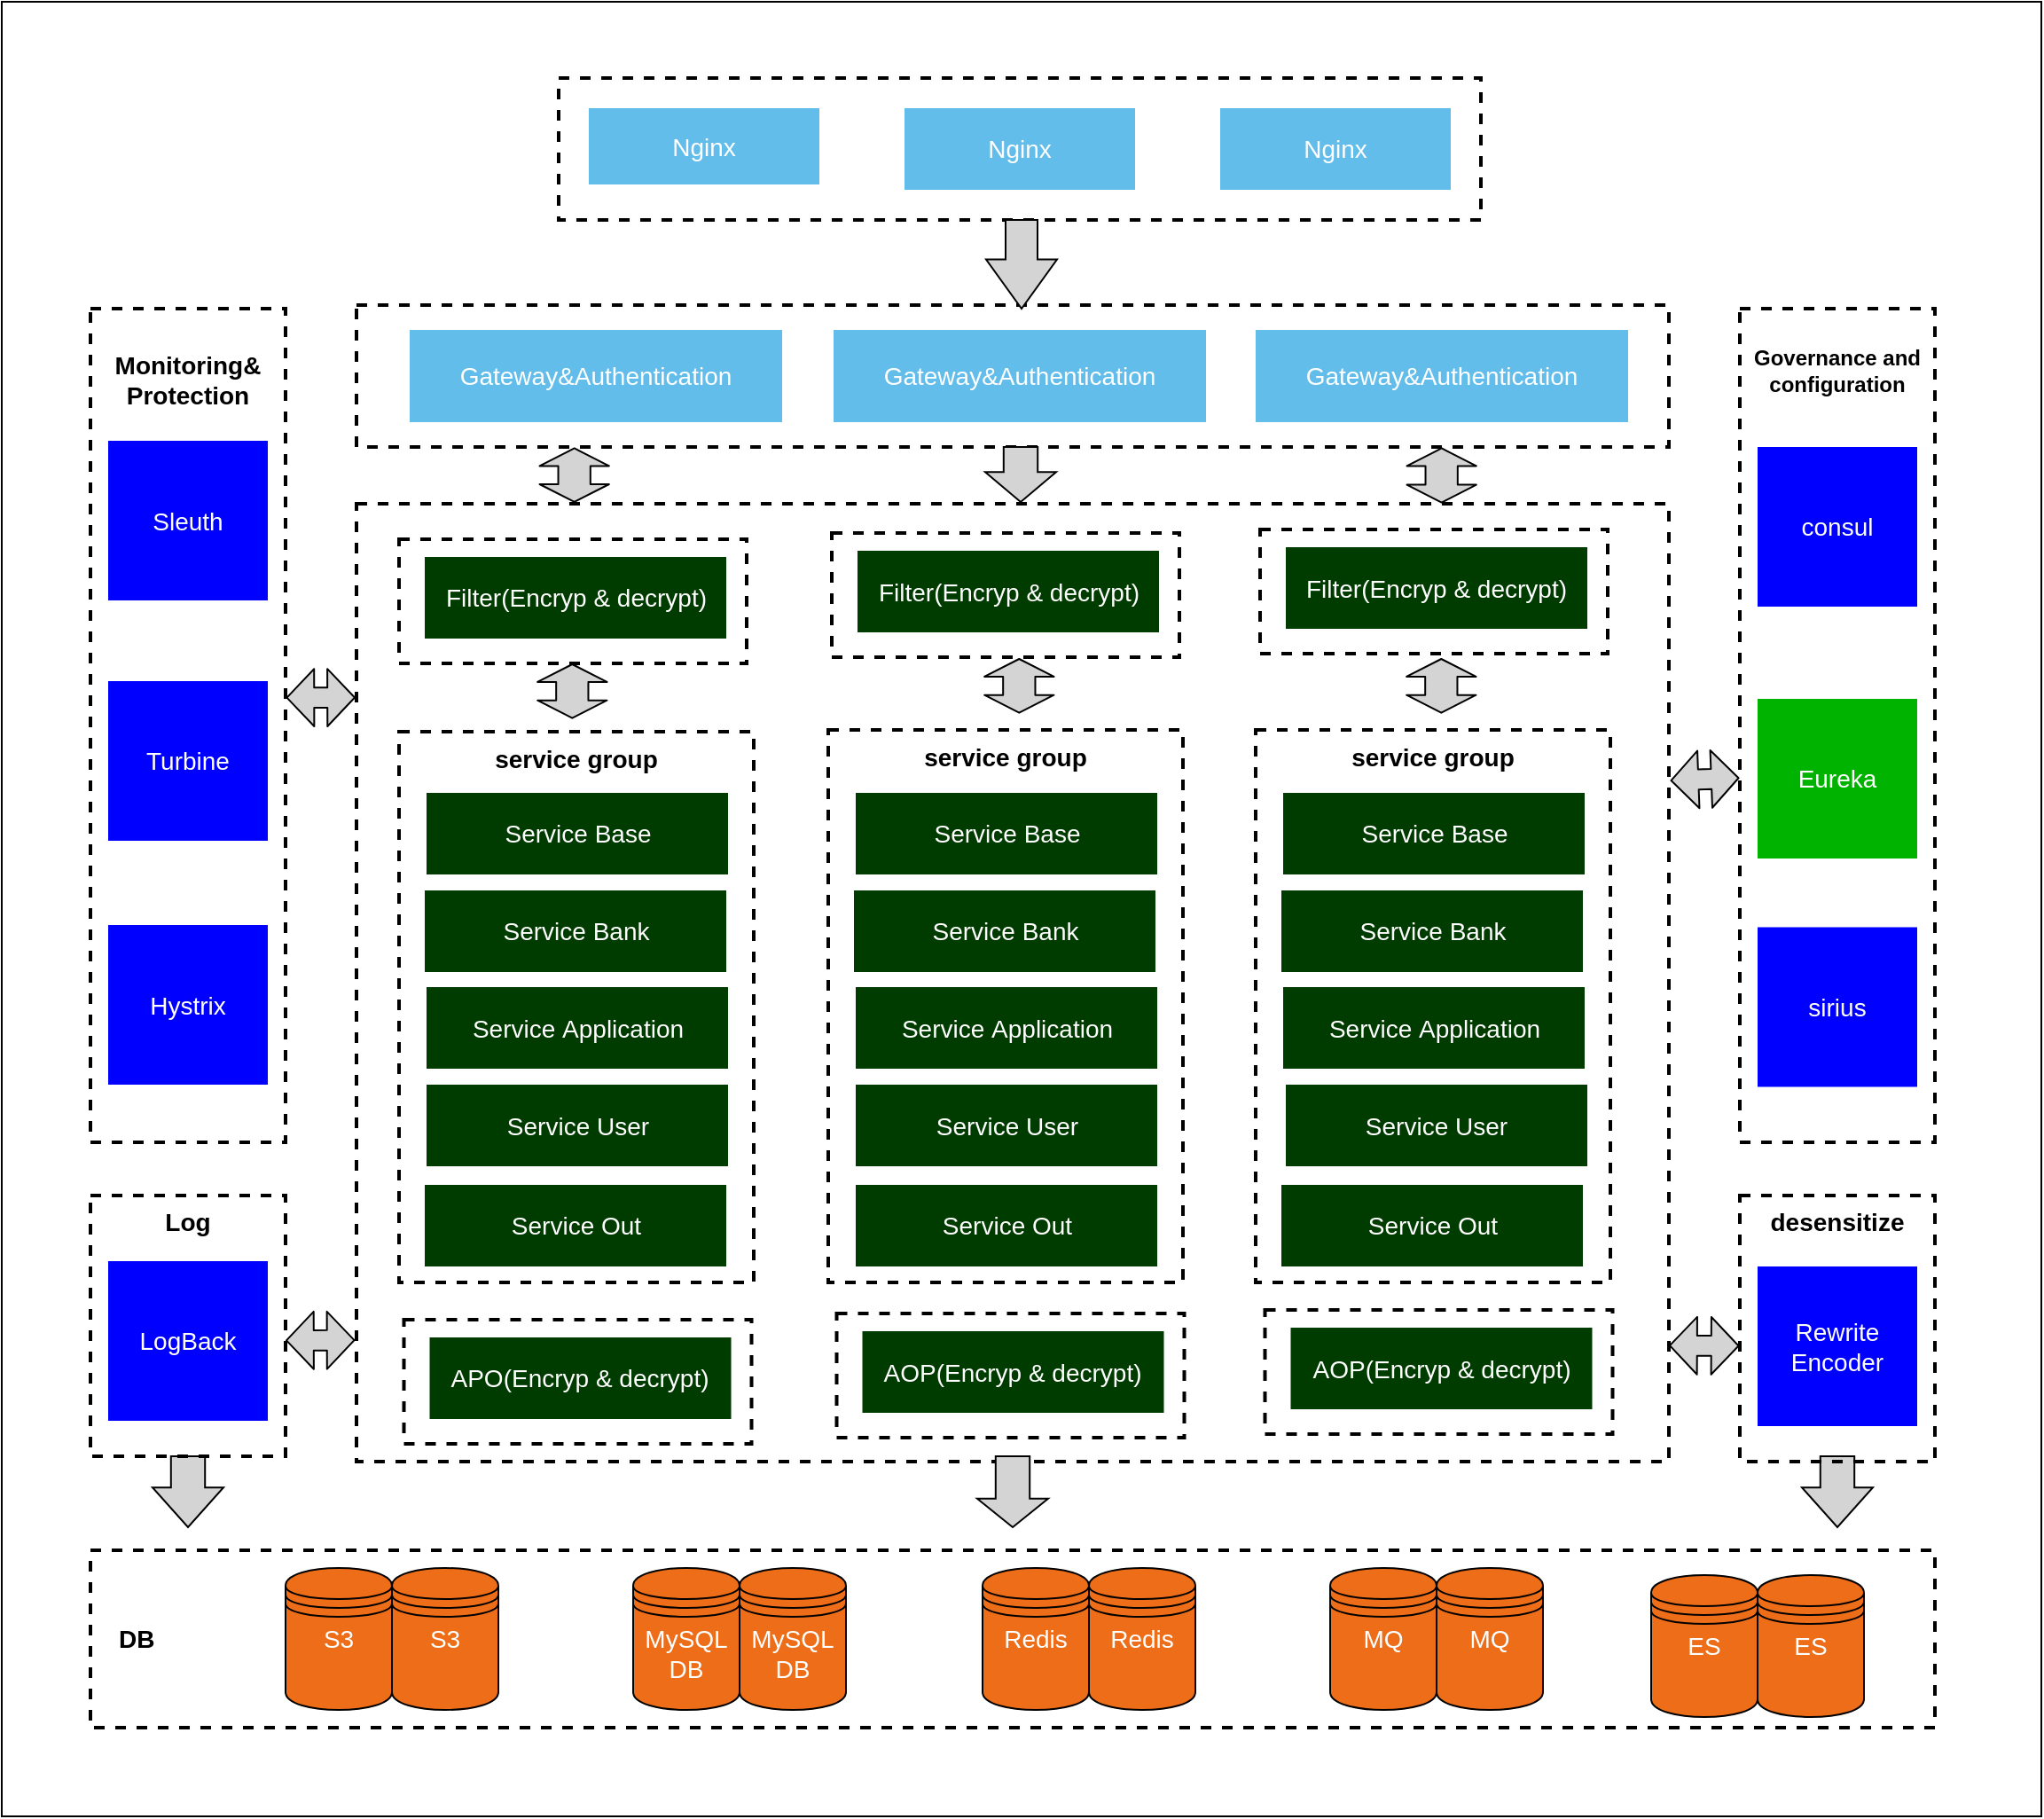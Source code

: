 <mxfile version="20.3.3" type="github">
  <diagram id="OInQUNuNO3AYRQuPPQoJ" name="第 1 页">
    <mxGraphModel dx="2062" dy="1066" grid="1" gridSize="10" guides="1" tooltips="1" connect="1" arrows="1" fold="1" page="1" pageScale="1" pageWidth="1100" pageHeight="850" math="0" shadow="0">
      <root>
        <mxCell id="0" />
        <mxCell id="1" parent="0" />
        <mxCell id="BRsfUav_ogNymGtZFSJZ-12" value="" style="rounded=0;whiteSpace=wrap;html=1;" vertex="1" parent="1">
          <mxGeometry x="10" y="7" width="1150" height="1023" as="geometry" />
        </mxCell>
        <mxCell id="dbITkS7-5qgyu-br_rXh-1" value="&lt;br style=&quot;font-size: 14px;&quot;&gt;&lt;div&gt;Monitoring&amp;amp;&lt;/div&gt;&lt;div&gt;Protection&lt;/div&gt;" style="rounded=0;whiteSpace=wrap;html=1;dashed=1;strokeWidth=2;fillColor=none;verticalAlign=top;fontSize=14;fontStyle=1" parent="1" vertex="1">
          <mxGeometry x="60" y="180" width="110" height="470" as="geometry" />
        </mxCell>
        <mxCell id="dbITkS7-5qgyu-br_rXh-2" value="" style="rounded=0;whiteSpace=wrap;html=1;dashed=1;strokeWidth=2;fillColor=none;" parent="1" vertex="1">
          <mxGeometry x="324" y="50" width="520" height="80" as="geometry" />
        </mxCell>
        <mxCell id="dbITkS7-5qgyu-br_rXh-4" value="&lt;br&gt;&lt;div&gt;Governance and configuration&lt;/div&gt;" style="rounded=0;whiteSpace=wrap;html=1;dashed=1;strokeWidth=2;fillColor=none;verticalAlign=top;fontStyle=1" parent="1" vertex="1">
          <mxGeometry x="990" y="180" width="110" height="470" as="geometry" />
        </mxCell>
        <mxCell id="dbITkS7-5qgyu-br_rXh-5" value="" style="rounded=0;whiteSpace=wrap;html=1;dashed=1;strokeWidth=2;fillColor=none;" parent="1" vertex="1">
          <mxGeometry x="210" y="178" width="740" height="80" as="geometry" />
        </mxCell>
        <mxCell id="dbITkS7-5qgyu-br_rXh-6" value="　DB" style="rounded=0;whiteSpace=wrap;html=1;dashed=1;strokeWidth=2;fillColor=none;align=left;fontSize=14;fontStyle=1" parent="1" vertex="1">
          <mxGeometry x="60" y="880" width="1040" height="100" as="geometry" />
        </mxCell>
        <mxCell id="dbITkS7-5qgyu-br_rXh-7" value="" style="rounded=0;whiteSpace=wrap;html=1;dashed=1;strokeWidth=2;fillColor=none;" parent="1" vertex="1">
          <mxGeometry x="210" y="290" width="740" height="540" as="geometry" />
        </mxCell>
        <mxCell id="dbITkS7-5qgyu-br_rXh-8" value="service group" style="rounded=0;whiteSpace=wrap;html=1;dashed=1;strokeWidth=2;fillColor=none;verticalAlign=top;fontSize=14;fontStyle=1" parent="1" vertex="1">
          <mxGeometry x="234" y="418.5" width="200" height="310.5" as="geometry" />
        </mxCell>
        <mxCell id="dbITkS7-5qgyu-br_rXh-9" value="service group" style="rounded=0;whiteSpace=wrap;html=1;dashed=1;strokeWidth=2;fillColor=none;verticalAlign=top;fontSize=14;fontStyle=1" parent="1" vertex="1">
          <mxGeometry x="476" y="417.5" width="200" height="311.5" as="geometry" />
        </mxCell>
        <mxCell id="dbITkS7-5qgyu-br_rXh-10" value="service group" style="rounded=0;whiteSpace=wrap;html=1;dashed=1;strokeWidth=2;fillColor=none;verticalAlign=top;fontSize=14;fontStyle=1" parent="1" vertex="1">
          <mxGeometry x="717" y="417.5" width="200" height="311.5" as="geometry" />
        </mxCell>
        <mxCell id="dbITkS7-5qgyu-br_rXh-11" value="Sleuth" style="rounded=0;whiteSpace=wrap;html=1;dashed=1;strokeWidth=2;fillColor=#0000FF;fontSize=14;strokeColor=none;fontColor=#FFFFFF;" parent="1" vertex="1">
          <mxGeometry x="70" y="254.5" width="90" height="90" as="geometry" />
        </mxCell>
        <mxCell id="dbITkS7-5qgyu-br_rXh-12" value="Turbine" style="rounded=0;whiteSpace=wrap;html=1;dashed=1;strokeWidth=2;fillColor=#0000FF;fontSize=14;strokeColor=none;fontColor=#FFFFFF;" parent="1" vertex="1">
          <mxGeometry x="70" y="390" width="90" height="90" as="geometry" />
        </mxCell>
        <mxCell id="dbITkS7-5qgyu-br_rXh-13" value="Hystrix" style="rounded=0;whiteSpace=wrap;html=1;dashed=1;strokeWidth=2;fillColor=#0000FF;fontSize=14;strokeColor=none;fontColor=#FFFFFF;" parent="1" vertex="1">
          <mxGeometry x="70" y="527.5" width="90" height="90" as="geometry" />
        </mxCell>
        <mxCell id="dbITkS7-5qgyu-br_rXh-14" value="Service Base" style="rounded=0;whiteSpace=wrap;html=1;dashed=1;strokeWidth=2;fillColor=#003B00;fontSize=14;fontColor=#FFFFFF;strokeColor=none;" parent="1" vertex="1">
          <mxGeometry x="249.5" y="453" width="170" height="46" as="geometry" />
        </mxCell>
        <mxCell id="dbITkS7-5qgyu-br_rXh-15" value="Service Bank" style="rounded=0;whiteSpace=wrap;html=1;dashed=1;strokeWidth=2;fillColor=#003B00;fontSize=14;fontColor=#FFFFFF;strokeColor=none;" parent="1" vertex="1">
          <mxGeometry x="248.5" y="508" width="170" height="46" as="geometry" />
        </mxCell>
        <mxCell id="dbITkS7-5qgyu-br_rXh-16" value="Service&amp;nbsp;Application" style="rounded=0;whiteSpace=wrap;html=1;dashed=1;strokeWidth=2;fillColor=#003B00;fontSize=14;fontColor=#FFFFFF;strokeColor=none;" parent="1" vertex="1">
          <mxGeometry x="249.5" y="562.5" width="170" height="46" as="geometry" />
        </mxCell>
        <mxCell id="dbITkS7-5qgyu-br_rXh-17" value="Service&amp;nbsp;Application" style="rounded=0;whiteSpace=wrap;html=1;dashed=1;strokeWidth=2;fillColor=#003B00;fontSize=14;fontColor=#FFFFFF;strokeColor=none;" parent="1" vertex="1">
          <mxGeometry x="491.5" y="562.5" width="170" height="46" as="geometry" />
        </mxCell>
        <mxCell id="dbITkS7-5qgyu-br_rXh-18" value="Service Bank" style="rounded=0;whiteSpace=wrap;html=1;dashed=1;strokeWidth=2;fillColor=#003B00;fontSize=14;fontColor=#FFFFFF;strokeColor=none;" parent="1" vertex="1">
          <mxGeometry x="490.5" y="508" width="170" height="46" as="geometry" />
        </mxCell>
        <mxCell id="dbITkS7-5qgyu-br_rXh-19" value="Service Base" style="rounded=0;whiteSpace=wrap;html=1;dashed=1;strokeWidth=2;fillColor=#003B00;fontSize=14;fontColor=#FFFFFF;strokeColor=none;" parent="1" vertex="1">
          <mxGeometry x="491.5" y="453" width="170" height="46" as="geometry" />
        </mxCell>
        <mxCell id="dbITkS7-5qgyu-br_rXh-20" value="Service&amp;nbsp;Application" style="rounded=0;whiteSpace=wrap;html=1;dashed=1;strokeWidth=2;fillColor=#003B00;fontSize=14;fontColor=#FFFFFF;strokeColor=none;" parent="1" vertex="1">
          <mxGeometry x="732.5" y="562.5" width="170" height="46" as="geometry" />
        </mxCell>
        <mxCell id="dbITkS7-5qgyu-br_rXh-21" value="Service Bank" style="rounded=0;whiteSpace=wrap;html=1;dashed=1;strokeWidth=2;fillColor=#003B00;fontSize=14;fontColor=#FFFFFF;strokeColor=none;" parent="1" vertex="1">
          <mxGeometry x="731.5" y="508" width="170" height="46" as="geometry" />
        </mxCell>
        <mxCell id="dbITkS7-5qgyu-br_rXh-22" value="Service Base" style="rounded=0;whiteSpace=wrap;html=1;dashed=1;strokeWidth=2;fillColor=#003B00;fontSize=14;fontColor=#FFFFFF;strokeColor=none;" parent="1" vertex="1">
          <mxGeometry x="732.5" y="453" width="170" height="46" as="geometry" />
        </mxCell>
        <mxCell id="dbITkS7-5qgyu-br_rXh-23" value="Gateway&amp;amp;Authentication" style="rounded=0;whiteSpace=wrap;html=1;dashed=1;strokeWidth=2;fillColor=#63BDEB;fontSize=14;fontColor=#FFFFFF;strokeColor=none;" parent="1" vertex="1">
          <mxGeometry x="240" y="192" width="210" height="52" as="geometry" />
        </mxCell>
        <mxCell id="dbITkS7-5qgyu-br_rXh-24" value="Gateway&amp;amp;Authentication" style="rounded=0;whiteSpace=wrap;html=1;dashed=1;strokeWidth=2;fillColor=#63BDEB;fontSize=14;fontColor=#FFFFFF;strokeColor=none;" parent="1" vertex="1">
          <mxGeometry x="479" y="192" width="210" height="52" as="geometry" />
        </mxCell>
        <mxCell id="dbITkS7-5qgyu-br_rXh-25" value="Gateway&amp;amp;Authentication" style="rounded=0;whiteSpace=wrap;html=1;dashed=1;strokeWidth=2;fillColor=#63BDEB;fontSize=14;fontColor=#FFFFFF;strokeColor=none;" parent="1" vertex="1">
          <mxGeometry x="717" y="192" width="210" height="52" as="geometry" />
        </mxCell>
        <mxCell id="dbITkS7-5qgyu-br_rXh-26" value="Nginx&lt;br&gt;" style="rounded=0;whiteSpace=wrap;html=1;dashed=1;strokeWidth=2;fillColor=#63BDEB;fontSize=14;fontColor=#FFFFFF;strokeColor=none;" parent="1" vertex="1">
          <mxGeometry x="341" y="67" width="130" height="43" as="geometry" />
        </mxCell>
        <mxCell id="dbITkS7-5qgyu-br_rXh-27" value="Nginx" style="rounded=0;whiteSpace=wrap;html=1;dashed=1;strokeWidth=2;fillColor=#63BDEB;fontSize=14;fontColor=#FFFFFF;strokeColor=none;" parent="1" vertex="1">
          <mxGeometry x="519" y="67" width="130" height="46" as="geometry" />
        </mxCell>
        <mxCell id="dbITkS7-5qgyu-br_rXh-28" value="Nginx" style="rounded=0;whiteSpace=wrap;html=1;dashed=1;strokeWidth=2;fillColor=#63BDEB;fontSize=14;fontColor=#FFFFFF;strokeColor=none;" parent="1" vertex="1">
          <mxGeometry x="697" y="67" width="130" height="46" as="geometry" />
        </mxCell>
        <mxCell id="dbITkS7-5qgyu-br_rXh-33" value="consul" style="rounded=0;whiteSpace=wrap;html=1;dashed=1;strokeWidth=2;fillColor=#0000FF;fontSize=14;strokeColor=none;fontColor=#FFFFFF;" parent="1" vertex="1">
          <mxGeometry x="1000" y="258" width="90" height="90" as="geometry" />
        </mxCell>
        <mxCell id="dbITkS7-5qgyu-br_rXh-34" value="Eureka" style="rounded=0;whiteSpace=wrap;html=1;dashed=1;strokeWidth=2;fillColor=#00B300;fontSize=14;strokeColor=none;fontColor=#FFFFFF;" parent="1" vertex="1">
          <mxGeometry x="1000" y="400" width="90" height="90" as="geometry" />
        </mxCell>
        <mxCell id="dbITkS7-5qgyu-br_rXh-35" value="sirius" style="rounded=0;whiteSpace=wrap;html=1;dashed=1;strokeWidth=2;fillColor=#0000FF;fontSize=14;strokeColor=none;fontColor=#FFFFFF;" parent="1" vertex="1">
          <mxGeometry x="1000" y="528.75" width="90" height="90" as="geometry" />
        </mxCell>
        <mxCell id="dbITkS7-5qgyu-br_rXh-39" value="" style="group" parent="1" vertex="1" connectable="0">
          <mxGeometry x="759" y="890" width="120" height="80" as="geometry" />
        </mxCell>
        <mxCell id="dbITkS7-5qgyu-br_rXh-40" value="MQ" style="shape=datastore;whiteSpace=wrap;html=1;strokeWidth=1;fillColor=#ED6D18;fontSize=14;fontColor=#FFFFFF;verticalAlign=top;" parent="dbITkS7-5qgyu-br_rXh-39" vertex="1">
          <mxGeometry x="60" width="60" height="80" as="geometry" />
        </mxCell>
        <mxCell id="dbITkS7-5qgyu-br_rXh-41" value="MQ" style="shape=datastore;whiteSpace=wrap;html=1;strokeWidth=1;fillColor=#ED6D18;fontSize=14;fontColor=#FFFFFF;verticalAlign=top;" parent="dbITkS7-5qgyu-br_rXh-39" vertex="1">
          <mxGeometry width="60" height="80" as="geometry" />
        </mxCell>
        <mxCell id="dbITkS7-5qgyu-br_rXh-42" value="" style="group" parent="1" vertex="1" connectable="0">
          <mxGeometry x="563" y="890" width="120" height="80" as="geometry" />
        </mxCell>
        <mxCell id="dbITkS7-5qgyu-br_rXh-43" value="Redis" style="shape=datastore;whiteSpace=wrap;html=1;strokeWidth=1;fillColor=#ED6D18;fontSize=14;fontColor=#FFFFFF;verticalAlign=top;" parent="dbITkS7-5qgyu-br_rXh-42" vertex="1">
          <mxGeometry x="60" width="60" height="80" as="geometry" />
        </mxCell>
        <mxCell id="dbITkS7-5qgyu-br_rXh-44" value="Redis" style="shape=datastore;whiteSpace=wrap;html=1;strokeWidth=1;fillColor=#ED6D18;fontSize=14;fontColor=#FFFFFF;verticalAlign=top;" parent="dbITkS7-5qgyu-br_rXh-42" vertex="1">
          <mxGeometry width="60" height="80" as="geometry" />
        </mxCell>
        <mxCell id="dbITkS7-5qgyu-br_rXh-45" value="" style="group" parent="1" vertex="1" connectable="0">
          <mxGeometry x="366" y="890" width="120" height="80" as="geometry" />
        </mxCell>
        <mxCell id="dbITkS7-5qgyu-br_rXh-46" value="MySQL&lt;br&gt;DB" style="shape=datastore;whiteSpace=wrap;html=1;strokeWidth=1;fillColor=#ED6D18;fontSize=14;fontColor=#FFFFFF;verticalAlign=top;" parent="dbITkS7-5qgyu-br_rXh-45" vertex="1">
          <mxGeometry x="60" width="60" height="80" as="geometry" />
        </mxCell>
        <mxCell id="dbITkS7-5qgyu-br_rXh-47" value="MySQL&lt;br&gt;DB" style="shape=datastore;whiteSpace=wrap;html=1;strokeWidth=1;fillColor=#ED6D18;fontSize=14;fontColor=#FFFFFF;verticalAlign=top;" parent="dbITkS7-5qgyu-br_rXh-45" vertex="1">
          <mxGeometry width="60" height="80" as="geometry" />
        </mxCell>
        <mxCell id="dbITkS7-5qgyu-br_rXh-48" value="" style="group" parent="1" vertex="1" connectable="0">
          <mxGeometry x="170" y="890" width="120" height="80" as="geometry" />
        </mxCell>
        <mxCell id="dbITkS7-5qgyu-br_rXh-49" value="S3" style="shape=datastore;whiteSpace=wrap;html=1;strokeWidth=1;fillColor=#ED6D18;fontSize=14;fontColor=#FFFFFF;verticalAlign=top;" parent="dbITkS7-5qgyu-br_rXh-48" vertex="1">
          <mxGeometry width="60" height="80" as="geometry" />
        </mxCell>
        <mxCell id="dbITkS7-5qgyu-br_rXh-50" value="S3" style="shape=datastore;whiteSpace=wrap;html=1;strokeWidth=1;fillColor=#ED6D18;fontSize=14;fontColor=#FFFFFF;verticalAlign=top;" parent="dbITkS7-5qgyu-br_rXh-48" vertex="1">
          <mxGeometry x="60" width="60" height="80" as="geometry" />
        </mxCell>
        <mxCell id="dbITkS7-5qgyu-br_rXh-51" value="" style="shape=flexArrow;endArrow=classic;startArrow=classic;html=1;fontSize=14;fontColor=#FFFFFF;width=18.14;startSize=2.989;endSize=2.989;exitX=0.166;exitY=-0.001;exitDx=0;exitDy=0;exitPerimeter=0;entryX=0.166;entryY=1.003;entryDx=0;entryDy=0;entryPerimeter=0;fillColor=#D4D4D4;" parent="1" source="dbITkS7-5qgyu-br_rXh-7" target="dbITkS7-5qgyu-br_rXh-5" edge="1">
          <mxGeometry width="50" height="50" relative="1" as="geometry">
            <mxPoint x="333" y="286" as="sourcePoint" />
            <mxPoint x="333" y="270" as="targetPoint" />
          </mxGeometry>
        </mxCell>
        <mxCell id="dbITkS7-5qgyu-br_rXh-52" value="" style="shape=flexArrow;endArrow=classic;startArrow=classic;html=1;fontSize=14;fontColor=#FFFFFF;width=18.14;startSize=2.989;endSize=2.989;exitX=0.166;exitY=-0.001;exitDx=0;exitDy=0;exitPerimeter=0;entryX=0.166;entryY=1.003;entryDx=0;entryDy=0;entryPerimeter=0;fillColor=#D4D4D4;" parent="1" edge="1">
          <mxGeometry width="50" height="50" relative="1" as="geometry">
            <mxPoint x="821.84" y="289.76" as="sourcePoint" />
            <mxPoint x="821.84" y="258.24" as="targetPoint" />
          </mxGeometry>
        </mxCell>
        <mxCell id="dbITkS7-5qgyu-br_rXh-53" value="" style="shape=flexArrow;endArrow=classic;startArrow=classic;html=1;fontSize=14;fontColor=#FFFFFF;width=11.395;startSize=4.8;endSize=4.8;entryX=1.001;entryY=0.289;entryDx=0;entryDy=0;fillColor=#D4D4D4;exitX=-0.002;exitY=0.563;exitDx=0;exitDy=0;exitPerimeter=0;entryPerimeter=0;" parent="1" source="dbITkS7-5qgyu-br_rXh-4" target="dbITkS7-5qgyu-br_rXh-7" edge="1">
          <mxGeometry width="50" height="50" relative="1" as="geometry">
            <mxPoint x="969.84" y="429.26" as="sourcePoint" />
            <mxPoint x="969.84" y="397.74" as="targetPoint" />
          </mxGeometry>
        </mxCell>
        <mxCell id="dbITkS7-5qgyu-br_rXh-54" value="" style="shape=flexArrow;endArrow=classic;startArrow=classic;html=1;fontSize=14;fontColor=#FFFFFF;width=11.395;startSize=4.8;endSize=4.8;exitX=0;exitY=0.459;exitDx=0;exitDy=0;exitPerimeter=0;entryX=1.001;entryY=0.441;entryDx=0;entryDy=0;entryPerimeter=0;fillColor=#D4D4D4;" parent="1" edge="1">
          <mxGeometry width="50" height="50" relative="1" as="geometry">
            <mxPoint x="209.5" y="399.23" as="sourcePoint" />
            <mxPoint x="170.24" y="399.34" as="targetPoint" />
          </mxGeometry>
        </mxCell>
        <mxCell id="dbITkS7-5qgyu-br_rXh-55" value="" style="html=1;shadow=0;dashed=0;align=center;verticalAlign=middle;shape=mxgraph.arrows2.arrow;dy=0.52;dx=22.43;direction=south;notch=0;strokeWidth=1;fillColor=#D4D4D4;fontSize=14;fontColor=#FFFFFF;" parent="1" vertex="1">
          <mxGeometry x="95" y="827" width="40" height="40" as="geometry" />
        </mxCell>
        <mxCell id="dbITkS7-5qgyu-br_rXh-57" value="" style="html=1;shadow=0;dashed=0;align=center;verticalAlign=middle;shape=mxgraph.arrows2.arrow;dy=0.52;dx=22.43;direction=south;notch=0;strokeWidth=1;fillColor=#D4D4D4;fontSize=14;fontColor=#FFFFFF;" parent="1" vertex="1">
          <mxGeometry x="1025" y="827" width="40" height="40" as="geometry" />
        </mxCell>
        <mxCell id="dbITkS7-5qgyu-br_rXh-58" value="" style="html=1;shadow=0;dashed=0;align=center;verticalAlign=middle;shape=mxgraph.arrows2.arrow;dy=0.52;dx=16.13;direction=south;notch=0;strokeWidth=1;fillColor=#D4D4D4;fontSize=14;fontColor=#FFFFFF;" parent="1" vertex="1">
          <mxGeometry x="560" y="827" width="40" height="40" as="geometry" />
        </mxCell>
        <mxCell id="dbITkS7-5qgyu-br_rXh-59" value="" style="html=1;shadow=0;dashed=0;align=center;verticalAlign=middle;shape=mxgraph.arrows2.arrow;dy=0.52;dx=16.84;direction=south;notch=0;strokeWidth=1;fillColor=#D4D4D4;fontSize=14;fontColor=#FFFFFF;" parent="1" vertex="1">
          <mxGeometry x="564.5" y="258" width="40" height="31" as="geometry" />
        </mxCell>
        <mxCell id="dbITkS7-5qgyu-br_rXh-60" value="" style="html=1;shadow=0;dashed=0;align=center;verticalAlign=middle;shape=mxgraph.arrows2.arrow;dy=0.55;dx=27.77;direction=south;notch=0;strokeWidth=1;fillColor=#D4D4D4;fontSize=14;fontColor=#FFFFFF;" parent="1" vertex="1">
          <mxGeometry x="565" y="130" width="40" height="50" as="geometry" />
        </mxCell>
        <mxCell id="K9CEAwhTjPx3oAWJmysk-4" value="Service&amp;nbsp;User" style="rounded=0;whiteSpace=wrap;html=1;dashed=1;strokeWidth=2;fillColor=#003B00;fontSize=14;fontColor=#FFFFFF;strokeColor=none;" parent="1" vertex="1">
          <mxGeometry x="249.5" y="617.5" width="170" height="46" as="geometry" />
        </mxCell>
        <mxCell id="K9CEAwhTjPx3oAWJmysk-5" value="Service Out" style="rounded=0;whiteSpace=wrap;html=1;dashed=1;strokeWidth=2;fillColor=#003B00;fontSize=14;fontColor=#FFFFFF;strokeColor=none;" parent="1" vertex="1">
          <mxGeometry x="248.5" y="674" width="170" height="46" as="geometry" />
        </mxCell>
        <mxCell id="K9CEAwhTjPx3oAWJmysk-6" value="Service&amp;nbsp;User" style="rounded=0;whiteSpace=wrap;html=1;dashed=1;strokeWidth=2;fillColor=#003B00;fontSize=14;fontColor=#FFFFFF;strokeColor=none;" parent="1" vertex="1">
          <mxGeometry x="491.5" y="617.5" width="170" height="46" as="geometry" />
        </mxCell>
        <mxCell id="K9CEAwhTjPx3oAWJmysk-7" value="Service&amp;nbsp;User" style="rounded=0;whiteSpace=wrap;html=1;dashed=1;strokeWidth=2;fillColor=#003B00;fontSize=14;fontColor=#FFFFFF;strokeColor=none;" parent="1" vertex="1">
          <mxGeometry x="734" y="617.5" width="170" height="46" as="geometry" />
        </mxCell>
        <mxCell id="K9CEAwhTjPx3oAWJmysk-8" value="Service Out" style="rounded=0;whiteSpace=wrap;html=1;dashed=1;strokeWidth=2;fillColor=#003B00;fontSize=14;fontColor=#FFFFFF;strokeColor=none;" parent="1" vertex="1">
          <mxGeometry x="491.5" y="674" width="170" height="46" as="geometry" />
        </mxCell>
        <mxCell id="K9CEAwhTjPx3oAWJmysk-9" value="Service Out" style="rounded=0;whiteSpace=wrap;html=1;dashed=1;strokeWidth=2;fillColor=#003B00;fontSize=14;fontColor=#FFFFFF;strokeColor=none;" parent="1" vertex="1">
          <mxGeometry x="731.5" y="674" width="170" height="46" as="geometry" />
        </mxCell>
        <mxCell id="K9CEAwhTjPx3oAWJmysk-11" value="Filter(Encryp &amp;amp; decrypt)" style="rounded=0;whiteSpace=wrap;html=1;dashed=1;strokeWidth=2;fillColor=#003B00;fontSize=14;fontColor=#FFFFFF;strokeColor=none;" parent="1" vertex="1">
          <mxGeometry x="248.5" y="320" width="170" height="46" as="geometry" />
        </mxCell>
        <mxCell id="K9CEAwhTjPx3oAWJmysk-12" value="" style="rounded=0;whiteSpace=wrap;html=1;dashed=1;strokeWidth=2;fillColor=none;" parent="1" vertex="1">
          <mxGeometry x="234" y="310" width="196" height="70" as="geometry" />
        </mxCell>
        <mxCell id="K9CEAwhTjPx3oAWJmysk-13" value="Filter(Encryp &amp;amp; decrypt)" style="rounded=0;whiteSpace=wrap;html=1;dashed=1;strokeWidth=2;fillColor=#003B00;fontSize=14;fontColor=#FFFFFF;strokeColor=none;" parent="1" vertex="1">
          <mxGeometry x="492.5" y="316.5" width="170" height="46" as="geometry" />
        </mxCell>
        <mxCell id="K9CEAwhTjPx3oAWJmysk-14" value="" style="rounded=0;whiteSpace=wrap;html=1;dashed=1;strokeWidth=2;fillColor=none;" parent="1" vertex="1">
          <mxGeometry x="478" y="306.5" width="196" height="70" as="geometry" />
        </mxCell>
        <mxCell id="K9CEAwhTjPx3oAWJmysk-15" value="Filter(Encryp &amp;amp; decrypt)" style="rounded=0;whiteSpace=wrap;html=1;dashed=1;strokeWidth=2;fillColor=#003B00;fontSize=14;fontColor=#FFFFFF;strokeColor=none;" parent="1" vertex="1">
          <mxGeometry x="734" y="314.5" width="170" height="46" as="geometry" />
        </mxCell>
        <mxCell id="K9CEAwhTjPx3oAWJmysk-16" value="" style="rounded=0;whiteSpace=wrap;html=1;dashed=1;strokeWidth=2;fillColor=none;" parent="1" vertex="1">
          <mxGeometry x="719.5" y="304.5" width="196" height="70" as="geometry" />
        </mxCell>
        <mxCell id="K9CEAwhTjPx3oAWJmysk-17" value="" style="shape=flexArrow;endArrow=classic;startArrow=classic;html=1;fontSize=14;fontColor=#FFFFFF;width=18.14;startSize=2.989;endSize=2.989;exitX=0.166;exitY=-0.001;exitDx=0;exitDy=0;exitPerimeter=0;entryX=0.166;entryY=1.003;entryDx=0;entryDy=0;entryPerimeter=0;fillColor=#D4D4D4;" parent="1" edge="1">
          <mxGeometry width="50" height="50" relative="1" as="geometry">
            <mxPoint x="331.66" y="411.32" as="sourcePoint" />
            <mxPoint x="331.66" y="380" as="targetPoint" />
          </mxGeometry>
        </mxCell>
        <mxCell id="K9CEAwhTjPx3oAWJmysk-18" value="" style="shape=flexArrow;endArrow=classic;startArrow=classic;html=1;fontSize=14;fontColor=#FFFFFF;width=18.14;startSize=2.989;endSize=2.989;exitX=0.166;exitY=-0.001;exitDx=0;exitDy=0;exitPerimeter=0;entryX=0.166;entryY=1.003;entryDx=0;entryDy=0;entryPerimeter=0;fillColor=#D4D4D4;" parent="1" edge="1">
          <mxGeometry width="50" height="50" relative="1" as="geometry">
            <mxPoint x="583.66" y="408.32" as="sourcePoint" />
            <mxPoint x="583.66" y="377" as="targetPoint" />
          </mxGeometry>
        </mxCell>
        <mxCell id="K9CEAwhTjPx3oAWJmysk-19" value="" style="shape=flexArrow;endArrow=classic;startArrow=classic;html=1;fontSize=14;fontColor=#FFFFFF;width=18.14;startSize=2.989;endSize=2.989;exitX=0.166;exitY=-0.001;exitDx=0;exitDy=0;exitPerimeter=0;entryX=0.166;entryY=1.003;entryDx=0;entryDy=0;entryPerimeter=0;fillColor=#D4D4D4;" parent="1" edge="1">
          <mxGeometry width="50" height="50" relative="1" as="geometry">
            <mxPoint x="821.66" y="408.32" as="sourcePoint" />
            <mxPoint x="821.66" y="377" as="targetPoint" />
          </mxGeometry>
        </mxCell>
        <mxCell id="K9CEAwhTjPx3oAWJmysk-20" value="Log" style="rounded=0;whiteSpace=wrap;html=1;dashed=1;strokeWidth=2;fillColor=none;verticalAlign=top;fontSize=14;fontStyle=1" parent="1" vertex="1">
          <mxGeometry x="60" y="680" width="110" height="147" as="geometry" />
        </mxCell>
        <mxCell id="K9CEAwhTjPx3oAWJmysk-21" value="LogBack" style="rounded=0;whiteSpace=wrap;html=1;dashed=1;strokeWidth=2;fillColor=#0000FF;fontSize=14;strokeColor=none;fontColor=#FFFFFF;" parent="1" vertex="1">
          <mxGeometry x="70" y="717" width="90" height="90" as="geometry" />
        </mxCell>
        <mxCell id="K9CEAwhTjPx3oAWJmysk-22" value="desensitize" style="rounded=0;whiteSpace=wrap;html=1;dashed=1;strokeWidth=2;fillColor=none;verticalAlign=top;fontSize=14;fontStyle=1" parent="1" vertex="1">
          <mxGeometry x="990" y="680" width="110" height="150" as="geometry" />
        </mxCell>
        <mxCell id="K9CEAwhTjPx3oAWJmysk-23" value="Rewrite&lt;br&gt;Encoder" style="rounded=0;whiteSpace=wrap;html=1;dashed=1;strokeWidth=2;fillColor=#0000FF;fontSize=14;strokeColor=none;fontColor=#FFFFFF;" parent="1" vertex="1">
          <mxGeometry x="1000" y="720" width="90" height="90" as="geometry" />
        </mxCell>
        <mxCell id="BRsfUav_ogNymGtZFSJZ-1" value="" style="shape=flexArrow;endArrow=classic;startArrow=classic;html=1;fontSize=14;fontColor=#FFFFFF;width=11.395;startSize=4.8;endSize=4.8;exitX=0;exitY=0.459;exitDx=0;exitDy=0;exitPerimeter=0;entryX=1.001;entryY=0.441;entryDx=0;entryDy=0;entryPerimeter=0;fillColor=#D4D4D4;" edge="1" parent="1">
          <mxGeometry width="50" height="50" relative="1" as="geometry">
            <mxPoint x="209.26" y="761.58" as="sourcePoint" />
            <mxPoint x="170.0" y="761.69" as="targetPoint" />
          </mxGeometry>
        </mxCell>
        <mxCell id="BRsfUav_ogNymGtZFSJZ-2" value="" style="shape=flexArrow;endArrow=classic;startArrow=classic;html=1;fontSize=14;fontColor=#FFFFFF;width=11.395;startSize=4.8;endSize=4.8;entryX=1;entryY=0.25;entryDx=0;entryDy=0;fillColor=#D4D4D4;exitX=-0.002;exitY=0.563;exitDx=0;exitDy=0;exitPerimeter=0;" edge="1" parent="1">
          <mxGeometry width="50" height="50" relative="1" as="geometry">
            <mxPoint x="989.78" y="764.78" as="sourcePoint" />
            <mxPoint x="950" y="764.58" as="targetPoint" />
          </mxGeometry>
        </mxCell>
        <mxCell id="BRsfUav_ogNymGtZFSJZ-3" value="" style="group" vertex="1" connectable="0" parent="1">
          <mxGeometry x="940" y="894" width="120" height="80" as="geometry" />
        </mxCell>
        <mxCell id="BRsfUav_ogNymGtZFSJZ-4" value="ES" style="shape=datastore;whiteSpace=wrap;html=1;strokeWidth=1;fillColor=#ED6D18;fontSize=14;fontColor=#FFFFFF;verticalAlign=top;" vertex="1" parent="BRsfUav_ogNymGtZFSJZ-3">
          <mxGeometry x="60" width="60" height="80" as="geometry" />
        </mxCell>
        <mxCell id="BRsfUav_ogNymGtZFSJZ-5" value="ES" style="shape=datastore;whiteSpace=wrap;html=1;strokeWidth=1;fillColor=#ED6D18;fontSize=14;fontColor=#FFFFFF;verticalAlign=top;" vertex="1" parent="BRsfUav_ogNymGtZFSJZ-3">
          <mxGeometry width="60" height="80" as="geometry" />
        </mxCell>
        <mxCell id="BRsfUav_ogNymGtZFSJZ-7" value="" style="rounded=0;whiteSpace=wrap;html=1;dashed=1;strokeWidth=2;fillColor=none;" vertex="1" parent="1">
          <mxGeometry x="236.75" y="750" width="196" height="70" as="geometry" />
        </mxCell>
        <mxCell id="BRsfUav_ogNymGtZFSJZ-6" value="APO(Encryp &amp;amp; decrypt)" style="rounded=0;whiteSpace=wrap;html=1;dashed=1;strokeWidth=2;fillColor=#003B00;fontSize=14;fontColor=#FFFFFF;strokeColor=none;" vertex="1" parent="1">
          <mxGeometry x="251.25" y="760" width="170" height="46" as="geometry" />
        </mxCell>
        <mxCell id="BRsfUav_ogNymGtZFSJZ-9" value="" style="rounded=0;whiteSpace=wrap;html=1;dashed=1;strokeWidth=2;fillColor=none;" vertex="1" parent="1">
          <mxGeometry x="480.75" y="746.5" width="196" height="70" as="geometry" />
        </mxCell>
        <mxCell id="BRsfUav_ogNymGtZFSJZ-8" value="AOP(Encryp &amp;amp; decrypt)" style="rounded=0;whiteSpace=wrap;html=1;dashed=1;strokeWidth=2;fillColor=#003B00;fontSize=14;fontColor=#FFFFFF;strokeColor=none;" vertex="1" parent="1">
          <mxGeometry x="495.25" y="756.5" width="170" height="46" as="geometry" />
        </mxCell>
        <mxCell id="BRsfUav_ogNymGtZFSJZ-11" value="" style="rounded=0;whiteSpace=wrap;html=1;dashed=1;strokeWidth=2;fillColor=none;" vertex="1" parent="1">
          <mxGeometry x="722.25" y="744.5" width="196" height="70" as="geometry" />
        </mxCell>
        <mxCell id="BRsfUav_ogNymGtZFSJZ-10" value="AOP(Encryp &amp;amp; decrypt)" style="rounded=0;whiteSpace=wrap;html=1;dashed=1;strokeWidth=2;fillColor=#003B00;fontSize=14;fontColor=#FFFFFF;strokeColor=none;" vertex="1" parent="1">
          <mxGeometry x="736.75" y="754.5" width="170" height="46" as="geometry" />
        </mxCell>
      </root>
    </mxGraphModel>
  </diagram>
</mxfile>
